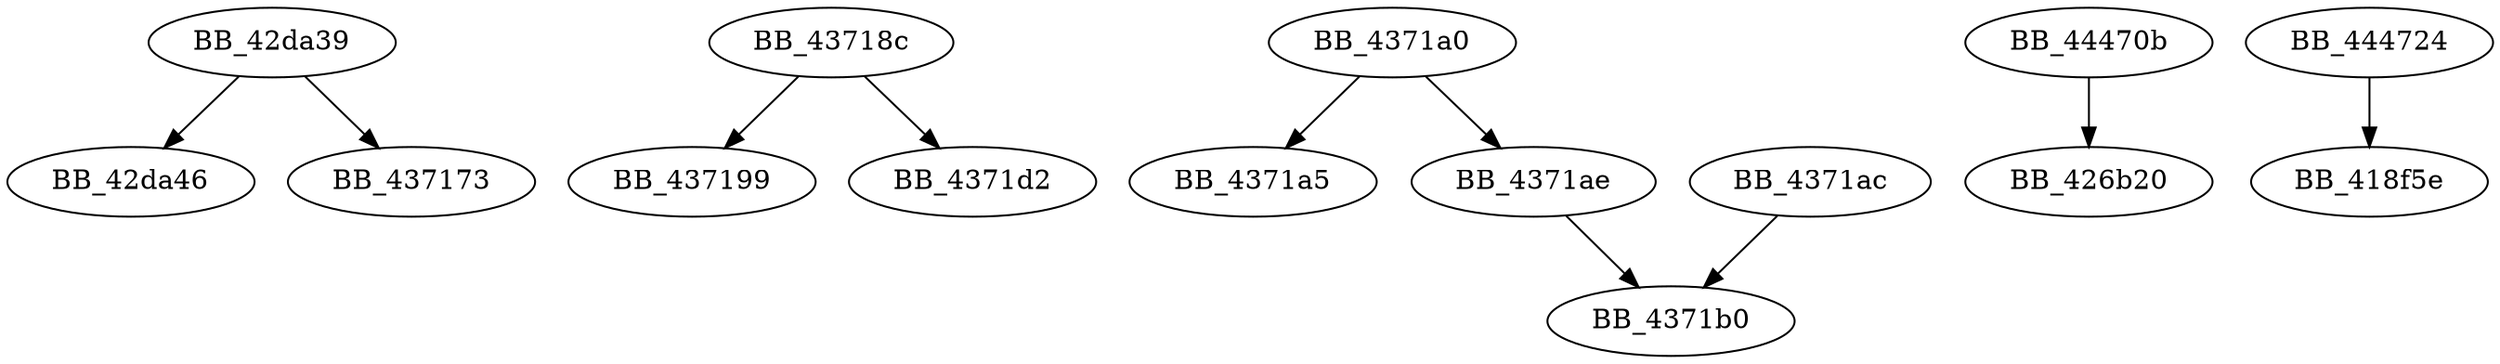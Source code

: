 DiGraph sub_42DA39{
BB_42da39->BB_42da46
BB_42da39->BB_437173
BB_43718c->BB_437199
BB_43718c->BB_4371d2
BB_4371a0->BB_4371a5
BB_4371a0->BB_4371ae
BB_4371ac->BB_4371b0
BB_4371ae->BB_4371b0
BB_44470b->BB_426b20
BB_444724->BB_418f5e
}
